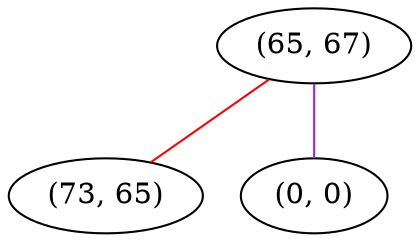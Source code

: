 graph "" {
"(65, 67)";
"(73, 65)";
"(0, 0)";
"(65, 67)" -- "(0, 0)"  [color=purple, key=0, weight=4];
"(65, 67)" -- "(73, 65)"  [color=red, key=0, weight=1];
}
